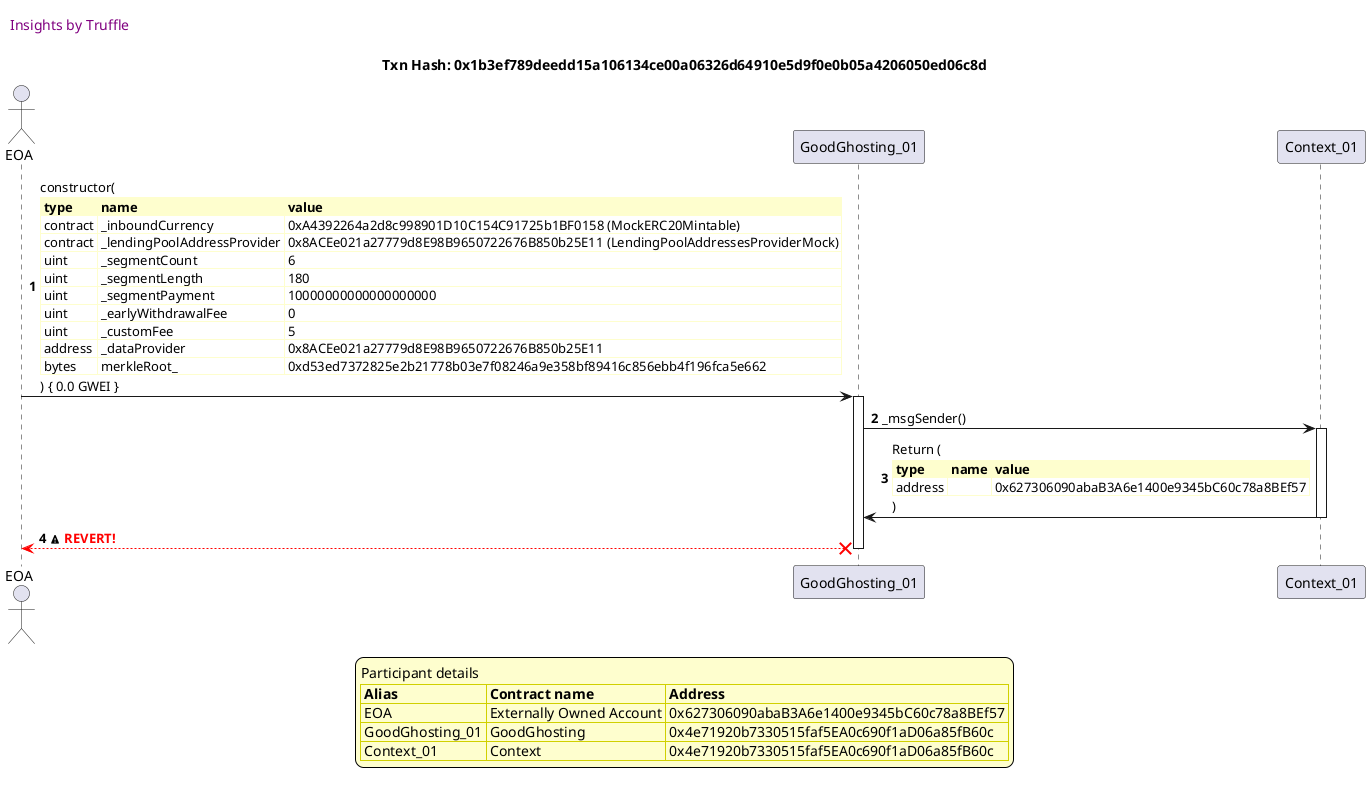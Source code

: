 

@startuml

autonumber
skinparam legendBackgroundColor #FEFECE

<style>
      header {
        HorizontalAlignment left
        FontColor purple
        FontSize 14
        Padding 10
      }
    </style>

header Insights by Truffle

title Txn Hash: 0x1b3ef789deedd15a106134ce00a06326d64910e5d9f0e0b05a4206050ed06c8d


actor EOA as "EOA"
participant GoodGhosting_01 as "GoodGhosting_01"
participant Context_01 as "Context_01"

"EOA" -> "GoodGhosting_01" ++: constructor(\n\
<#FEFECE,#FEFECE>|= type |= name |= value |\n\
| contract | _inboundCurrency | 0xA4392264a2d8c998901D10C154C91725b1BF0158 (MockERC20Mintable) |\n\
| contract | _lendingPoolAddressProvider | 0x8ACEe021a27779d8E98B9650722676B850b25E11 (LendingPoolAddressesProviderMock) |\n\
| uint | _segmentCount | 6 |\n\
| uint | _segmentLength | 180 |\n\
| uint | _segmentPayment | 10000000000000000000 |\n\
| uint | _earlyWithdrawalFee | 0 |\n\
| uint | _customFee | 5 |\n\
| address | _dataProvider | 0x8ACEe021a27779d8E98B9650722676B850b25E11 |\n\
| bytes | merkleRoot_ | 0xd53ed7372825e2b21778b03e7f08246a9e358bf89416c856ebb4f196fca5e662 |\n\
) { 0.0 GWEI }
"GoodGhosting_01" -> "Context_01" ++: _msgSender()
"Context_01" -> "GoodGhosting_01" --: Return (\n\
<#FEFECE,#FEFECE>|= type |= name |= value |\n\
| address |  | 0x627306090abaB3A6e1400e9345bC60c78a8BEf57 |\n\
)
"GoodGhosting_01" x-[#red]-> "EOA" --: <&warning> <color #red>**REVERT!**</color>
deactivate "GoodGhosting_01"

legend
Participant details
<#FEFECE,#D0D000>|= Alias |= Contract name |= Address |
<#FEFECE>| EOA | Externally Owned Account | 0x627306090abaB3A6e1400e9345bC60c78a8BEf57 |
<#FEFECE>| GoodGhosting_01 | GoodGhosting | 0x4e71920b7330515faf5EA0c690f1aD06a85fB60c |
<#FEFECE>| Context_01 | Context | 0x4e71920b7330515faf5EA0c690f1aD06a85fB60c |
endlegend

@enduml
